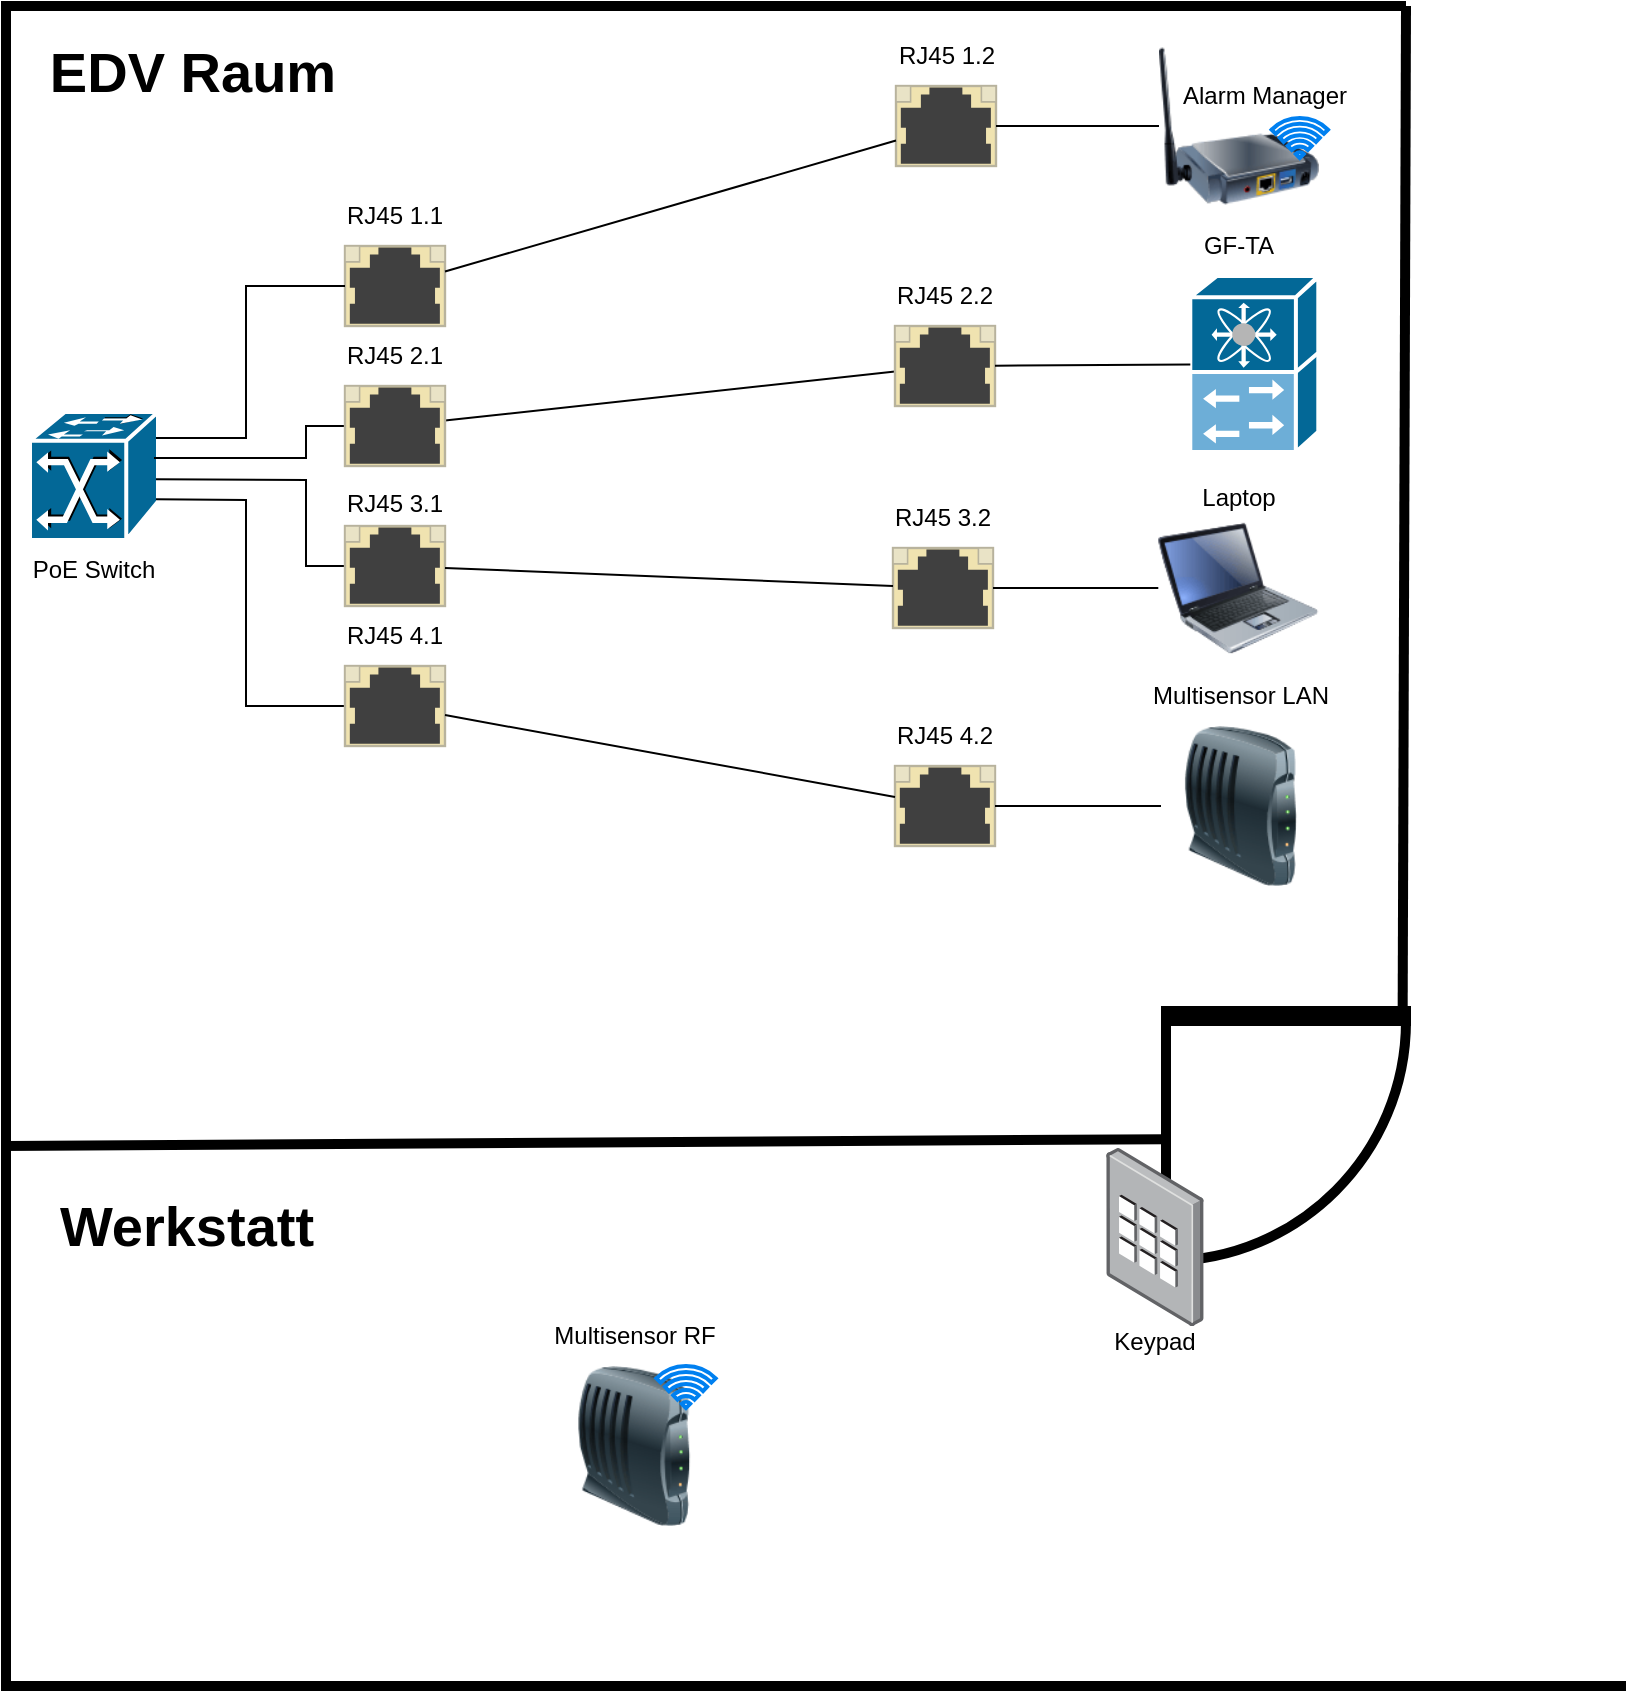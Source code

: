 <mxfile version="24.7.17">
  <diagram name="Seite-1" id="J_cecj8nlEAOPX3EQDfE">
    <mxGraphModel dx="1050" dy="557" grid="1" gridSize="10" guides="1" tooltips="1" connect="1" arrows="1" fold="1" page="1" pageScale="1" pageWidth="827" pageHeight="1169" math="0" shadow="0">
      <root>
        <mxCell id="0" />
        <mxCell id="1" parent="0" />
        <mxCell id="JUdulcwFiIQr3jhsynN7-4" value="" style="group" vertex="1" connectable="0" parent="1">
          <mxGeometry x="20" y="243" width="88" height="94" as="geometry" />
        </mxCell>
        <mxCell id="JUdulcwFiIQr3jhsynN7-2" value="" style="shape=mxgraph.cisco.switches.atm_fast_gigabit_etherswitch;sketch=0;html=1;pointerEvents=1;dashed=0;fillColor=#036897;strokeColor=#ffffff;strokeWidth=2;verticalLabelPosition=bottom;verticalAlign=top;align=center;outlineConnect=0;" vertex="1" parent="JUdulcwFiIQr3jhsynN7-4">
          <mxGeometry x="12" width="64" height="64" as="geometry" />
        </mxCell>
        <mxCell id="JUdulcwFiIQr3jhsynN7-3" value="PoE Switch" style="text;html=1;align=center;verticalAlign=middle;whiteSpace=wrap;rounded=0;" vertex="1" parent="JUdulcwFiIQr3jhsynN7-4">
          <mxGeometry y="64" width="88" height="30" as="geometry" />
        </mxCell>
        <mxCell id="JUdulcwFiIQr3jhsynN7-26" value="" style="endArrow=none;html=1;rounded=0;" edge="1" parent="JUdulcwFiIQr3jhsynN7-4" target="JUdulcwFiIQr3jhsynN7-6">
          <mxGeometry width="50" height="50" relative="1" as="geometry">
            <mxPoint x="75" y="43.57" as="sourcePoint" />
            <mxPoint x="129" y="43.57" as="targetPoint" />
            <Array as="points">
              <mxPoint x="120" y="44" />
              <mxPoint x="120" y="147" />
            </Array>
          </mxGeometry>
        </mxCell>
        <mxCell id="JUdulcwFiIQr3jhsynN7-25" value="" style="endArrow=none;html=1;rounded=0;" edge="1" parent="JUdulcwFiIQr3jhsynN7-4" target="JUdulcwFiIQr3jhsynN7-8">
          <mxGeometry width="50" height="50" relative="1" as="geometry">
            <mxPoint x="75" y="33.57" as="sourcePoint" />
            <mxPoint x="129" y="33.57" as="targetPoint" />
            <Array as="points">
              <mxPoint x="150" y="34" />
              <mxPoint x="150" y="77" />
            </Array>
          </mxGeometry>
        </mxCell>
        <mxCell id="JUdulcwFiIQr3jhsynN7-24" value="" style="endArrow=none;html=1;rounded=0;" edge="1" parent="JUdulcwFiIQr3jhsynN7-4" target="JUdulcwFiIQr3jhsynN7-7">
          <mxGeometry width="50" height="50" relative="1" as="geometry">
            <mxPoint x="74" y="23" as="sourcePoint" />
            <mxPoint x="128" y="23" as="targetPoint" />
            <Array as="points">
              <mxPoint x="150" y="23" />
              <mxPoint x="150" y="7" />
            </Array>
          </mxGeometry>
        </mxCell>
        <mxCell id="JUdulcwFiIQr3jhsynN7-6" value="" style="html=1;verticalLabelPosition=bottom;verticalAlign=top;outlineConnect=0;shadow=0;dashed=0;shape=mxgraph.rack.hpe_aruba.switches.rj45_sfp;" vertex="1" parent="1">
          <mxGeometry x="189.5" y="370" width="50" height="40" as="geometry" />
        </mxCell>
        <mxCell id="JUdulcwFiIQr3jhsynN7-8" value="" style="html=1;verticalLabelPosition=bottom;verticalAlign=top;outlineConnect=0;shadow=0;dashed=0;shape=mxgraph.rack.hpe_aruba.switches.rj45_sfp;" vertex="1" parent="1">
          <mxGeometry x="189.5" y="300" width="50" height="40" as="geometry" />
        </mxCell>
        <mxCell id="JUdulcwFiIQr3jhsynN7-11" value="" style="group" vertex="1" connectable="0" parent="1">
          <mxGeometry x="160" y="130" width="109" height="70" as="geometry" />
        </mxCell>
        <mxCell id="JUdulcwFiIQr3jhsynN7-5" value="" style="html=1;verticalLabelPosition=bottom;verticalAlign=top;outlineConnect=0;shadow=0;dashed=0;shape=mxgraph.rack.hpe_aruba.switches.rj45_sfp;" vertex="1" parent="JUdulcwFiIQr3jhsynN7-11">
          <mxGeometry x="29.5" y="30" width="50" height="40" as="geometry" />
        </mxCell>
        <mxCell id="JUdulcwFiIQr3jhsynN7-9" value="RJ45 1.1" style="text;html=1;align=center;verticalAlign=middle;whiteSpace=wrap;rounded=0;" vertex="1" parent="JUdulcwFiIQr3jhsynN7-11">
          <mxGeometry width="109" height="30" as="geometry" />
        </mxCell>
        <mxCell id="JUdulcwFiIQr3jhsynN7-12" value="RJ45 3.1" style="text;html=1;align=center;verticalAlign=middle;whiteSpace=wrap;rounded=0;" vertex="1" parent="1">
          <mxGeometry x="160" y="274" width="109" height="30" as="geometry" />
        </mxCell>
        <mxCell id="JUdulcwFiIQr3jhsynN7-13" value="RJ45 4.1" style="text;html=1;align=center;verticalAlign=middle;whiteSpace=wrap;rounded=0;" vertex="1" parent="1">
          <mxGeometry x="160" y="340" width="109" height="30" as="geometry" />
        </mxCell>
        <mxCell id="JUdulcwFiIQr3jhsynN7-23" value="" style="endArrow=none;html=1;rounded=0;" edge="1" parent="1" target="JUdulcwFiIQr3jhsynN7-5">
          <mxGeometry width="50" height="50" relative="1" as="geometry">
            <mxPoint x="95" y="256" as="sourcePoint" />
            <mxPoint x="149" y="256" as="targetPoint" />
            <Array as="points">
              <mxPoint x="140" y="256" />
              <mxPoint x="140" y="180" />
            </Array>
          </mxGeometry>
        </mxCell>
        <mxCell id="JUdulcwFiIQr3jhsynN7-40" value="" style="group" vertex="1" connectable="0" parent="1">
          <mxGeometry x="435.5" y="50" width="268.5" height="90" as="geometry" />
        </mxCell>
        <mxCell id="JUdulcwFiIQr3jhsynN7-34" value="" style="html=1;verticalLabelPosition=bottom;verticalAlign=top;outlineConnect=0;shadow=0;dashed=0;shape=mxgraph.rack.hpe_aruba.switches.rj45_sfp;" vertex="1" parent="JUdulcwFiIQr3jhsynN7-40">
          <mxGeometry x="29.5" y="30" width="50" height="40" as="geometry" />
        </mxCell>
        <mxCell id="JUdulcwFiIQr3jhsynN7-35" value="RJ45 1.2" style="text;html=1;align=center;verticalAlign=middle;whiteSpace=wrap;rounded=0;" vertex="1" parent="JUdulcwFiIQr3jhsynN7-40">
          <mxGeometry width="109" height="30" as="geometry" />
        </mxCell>
        <mxCell id="JUdulcwFiIQr3jhsynN7-42" value="" style="line;strokeWidth=1;fillColor=none;align=left;verticalAlign=middle;spacingTop=-1;spacingLeft=3;spacingRight=3;rotatable=0;labelPosition=right;points=[];portConstraint=eastwest;strokeColor=inherit;" vertex="1" parent="JUdulcwFiIQr3jhsynN7-40">
          <mxGeometry x="159.5" y="46" width="40" height="8" as="geometry" />
        </mxCell>
        <mxCell id="JUdulcwFiIQr3jhsynN7-44" value="" style="line;strokeWidth=1;fillColor=none;align=left;verticalAlign=middle;spacingTop=-1;spacingLeft=3;spacingRight=3;rotatable=0;labelPosition=right;points=[];portConstraint=eastwest;strokeColor=inherit;" vertex="1" parent="JUdulcwFiIQr3jhsynN7-40">
          <mxGeometry x="80" y="47" width="40" height="8" as="geometry" />
        </mxCell>
        <mxCell id="JUdulcwFiIQr3jhsynN7-45" value="" style="line;strokeWidth=1;fillColor=none;align=left;verticalAlign=middle;spacingTop=-1;spacingLeft=3;spacingRight=3;rotatable=0;labelPosition=right;points=[];portConstraint=eastwest;strokeColor=inherit;" vertex="1" parent="JUdulcwFiIQr3jhsynN7-40">
          <mxGeometry x="90" y="46" width="40" height="8" as="geometry" />
        </mxCell>
        <mxCell id="JUdulcwFiIQr3jhsynN7-33" value="" style="group" vertex="1" connectable="0" parent="JUdulcwFiIQr3jhsynN7-40">
          <mxGeometry x="159.5" y="10" width="109" height="80" as="geometry" />
        </mxCell>
        <mxCell id="JUdulcwFiIQr3jhsynN7-31" value="" style="image;html=1;image=img/lib/clip_art/networking/Print_Server_Wireless_128x128.png" vertex="1" parent="JUdulcwFiIQr3jhsynN7-33">
          <mxGeometry x="1.5" width="80" height="80" as="geometry" />
        </mxCell>
        <mxCell id="JUdulcwFiIQr3jhsynN7-32" value="Alarm Manager" style="text;html=1;align=center;verticalAlign=middle;whiteSpace=wrap;rounded=0;" vertex="1" parent="JUdulcwFiIQr3jhsynN7-33">
          <mxGeometry y="10" width="109" height="30" as="geometry" />
        </mxCell>
        <mxCell id="JUdulcwFiIQr3jhsynN7-80" value="" style="html=1;verticalLabelPosition=bottom;align=center;labelBackgroundColor=#ffffff;verticalAlign=top;strokeWidth=2;strokeColor=#0080F0;shadow=0;dashed=0;shape=mxgraph.ios7.icons.wifi;pointerEvents=1" vertex="1" parent="JUdulcwFiIQr3jhsynN7-33">
          <mxGeometry x="57.8" y="36" width="28.2" height="20" as="geometry" />
        </mxCell>
        <mxCell id="JUdulcwFiIQr3jhsynN7-50" value="" style="endArrow=none;html=1;rounded=0;" edge="1" parent="JUdulcwFiIQr3jhsynN7-40" source="JUdulcwFiIQr3jhsynN7-34" target="JUdulcwFiIQr3jhsynN7-31">
          <mxGeometry width="50" height="50" relative="1" as="geometry">
            <mxPoint x="110" y="210" as="sourcePoint" />
            <mxPoint x="160" y="160" as="targetPoint" />
          </mxGeometry>
        </mxCell>
        <mxCell id="JUdulcwFiIQr3jhsynN7-52" value="" style="endArrow=none;html=1;rounded=0;" edge="1" parent="1" source="JUdulcwFiIQr3jhsynN7-5" target="JUdulcwFiIQr3jhsynN7-34">
          <mxGeometry width="50" height="50" relative="1" as="geometry">
            <mxPoint x="320" y="170" as="sourcePoint" />
            <mxPoint x="370" y="120" as="targetPoint" />
          </mxGeometry>
        </mxCell>
        <mxCell id="JUdulcwFiIQr3jhsynN7-56" value="" style="endArrow=none;html=1;rounded=0;" edge="1" parent="1" source="JUdulcwFiIQr3jhsynN7-7" target="JUdulcwFiIQr3jhsynN7-59">
          <mxGeometry width="50" height="50" relative="1" as="geometry">
            <mxPoint x="290" y="270" as="sourcePoint" />
            <mxPoint x="360" y="240" as="targetPoint" />
          </mxGeometry>
        </mxCell>
        <mxCell id="JUdulcwFiIQr3jhsynN7-57" value="" style="group" vertex="1" connectable="0" parent="1">
          <mxGeometry x="160" y="200" width="109" height="70" as="geometry" />
        </mxCell>
        <mxCell id="JUdulcwFiIQr3jhsynN7-7" value="" style="html=1;verticalLabelPosition=bottom;verticalAlign=top;outlineConnect=0;shadow=0;dashed=0;shape=mxgraph.rack.hpe_aruba.switches.rj45_sfp;" vertex="1" parent="JUdulcwFiIQr3jhsynN7-57">
          <mxGeometry x="29.5" y="30" width="50" height="40" as="geometry" />
        </mxCell>
        <mxCell id="JUdulcwFiIQr3jhsynN7-10" value="RJ45 2.1" style="text;html=1;align=center;verticalAlign=middle;whiteSpace=wrap;rounded=0;" vertex="1" parent="JUdulcwFiIQr3jhsynN7-57">
          <mxGeometry width="109" height="30" as="geometry" />
        </mxCell>
        <mxCell id="JUdulcwFiIQr3jhsynN7-58" value="" style="group" vertex="1" connectable="0" parent="1">
          <mxGeometry x="435" y="170" width="109" height="70" as="geometry" />
        </mxCell>
        <mxCell id="JUdulcwFiIQr3jhsynN7-59" value="" style="html=1;verticalLabelPosition=bottom;verticalAlign=top;outlineConnect=0;shadow=0;dashed=0;shape=mxgraph.rack.hpe_aruba.switches.rj45_sfp;" vertex="1" parent="JUdulcwFiIQr3jhsynN7-58">
          <mxGeometry x="29.5" y="30" width="50" height="40" as="geometry" />
        </mxCell>
        <mxCell id="JUdulcwFiIQr3jhsynN7-60" value="RJ45 2.2" style="text;html=1;align=center;verticalAlign=middle;whiteSpace=wrap;rounded=0;" vertex="1" parent="JUdulcwFiIQr3jhsynN7-58">
          <mxGeometry width="109" height="30" as="geometry" />
        </mxCell>
        <mxCell id="JUdulcwFiIQr3jhsynN7-61" value="" style="group" vertex="1" connectable="0" parent="1">
          <mxGeometry x="434" y="281" width="109" height="70" as="geometry" />
        </mxCell>
        <mxCell id="JUdulcwFiIQr3jhsynN7-62" value="" style="html=1;verticalLabelPosition=bottom;verticalAlign=top;outlineConnect=0;shadow=0;dashed=0;shape=mxgraph.rack.hpe_aruba.switches.rj45_sfp;" vertex="1" parent="JUdulcwFiIQr3jhsynN7-61">
          <mxGeometry x="29.5" y="30" width="50" height="40" as="geometry" />
        </mxCell>
        <mxCell id="JUdulcwFiIQr3jhsynN7-63" value="RJ45 3.2" style="text;html=1;align=center;verticalAlign=middle;whiteSpace=wrap;rounded=0;" vertex="1" parent="JUdulcwFiIQr3jhsynN7-61">
          <mxGeometry width="109" height="30" as="geometry" />
        </mxCell>
        <mxCell id="JUdulcwFiIQr3jhsynN7-64" value="" style="group" vertex="1" connectable="0" parent="1">
          <mxGeometry x="435" y="390" width="109" height="70" as="geometry" />
        </mxCell>
        <mxCell id="JUdulcwFiIQr3jhsynN7-65" value="" style="html=1;verticalLabelPosition=bottom;verticalAlign=top;outlineConnect=0;shadow=0;dashed=0;shape=mxgraph.rack.hpe_aruba.switches.rj45_sfp;" vertex="1" parent="JUdulcwFiIQr3jhsynN7-64">
          <mxGeometry x="29.5" y="30" width="50" height="40" as="geometry" />
        </mxCell>
        <mxCell id="JUdulcwFiIQr3jhsynN7-66" value="RJ45 4.2" style="text;html=1;align=center;verticalAlign=middle;whiteSpace=wrap;rounded=0;" vertex="1" parent="JUdulcwFiIQr3jhsynN7-64">
          <mxGeometry width="109" height="30" as="geometry" />
        </mxCell>
        <mxCell id="JUdulcwFiIQr3jhsynN7-67" value="" style="endArrow=none;html=1;rounded=0;" edge="1" parent="1" source="JUdulcwFiIQr3jhsynN7-8" target="JUdulcwFiIQr3jhsynN7-62">
          <mxGeometry width="50" height="50" relative="1" as="geometry">
            <mxPoint x="250" y="317" as="sourcePoint" />
            <mxPoint x="475" y="293" as="targetPoint" />
          </mxGeometry>
        </mxCell>
        <mxCell id="JUdulcwFiIQr3jhsynN7-68" value="" style="endArrow=none;html=1;rounded=0;" edge="1" parent="1" source="JUdulcwFiIQr3jhsynN7-6" target="JUdulcwFiIQr3jhsynN7-65">
          <mxGeometry width="50" height="50" relative="1" as="geometry">
            <mxPoint x="239.5" y="434" as="sourcePoint" />
            <mxPoint x="464.5" y="410" as="targetPoint" />
          </mxGeometry>
        </mxCell>
        <mxCell id="JUdulcwFiIQr3jhsynN7-70" value="" style="endArrow=none;html=1;rounded=0;" edge="1" parent="1" source="JUdulcwFiIQr3jhsynN7-62" target="JUdulcwFiIQr3jhsynN7-53">
          <mxGeometry width="50" height="50" relative="1" as="geometry">
            <mxPoint x="544" y="314" as="sourcePoint" />
            <mxPoint x="594" y="264" as="targetPoint" />
          </mxGeometry>
        </mxCell>
        <mxCell id="JUdulcwFiIQr3jhsynN7-75" value="" style="group" vertex="1" connectable="0" parent="1">
          <mxGeometry x="583" y="370" width="109" height="110" as="geometry" />
        </mxCell>
        <mxCell id="JUdulcwFiIQr3jhsynN7-51" value="" style="image;html=1;image=img/lib/clip_art/networking/Modem_128x128.png" vertex="1" parent="JUdulcwFiIQr3jhsynN7-75">
          <mxGeometry x="14.5" y="30" width="80" height="80" as="geometry" />
        </mxCell>
        <mxCell id="JUdulcwFiIQr3jhsynN7-72" value="Multisensor LAN" style="text;html=1;align=center;verticalAlign=middle;whiteSpace=wrap;rounded=0;" vertex="1" parent="JUdulcwFiIQr3jhsynN7-75">
          <mxGeometry width="109" height="30" as="geometry" />
        </mxCell>
        <mxCell id="JUdulcwFiIQr3jhsynN7-76" value="" style="group" vertex="1" connectable="0" parent="1">
          <mxGeometry x="581.65" y="271" width="109" height="100" as="geometry" />
        </mxCell>
        <mxCell id="JUdulcwFiIQr3jhsynN7-53" value="" style="image;html=1;image=img/lib/clip_art/computers/Laptop_128x128.png" vertex="1" parent="JUdulcwFiIQr3jhsynN7-76">
          <mxGeometry x="14.5" y="20" width="80" height="80" as="geometry" />
        </mxCell>
        <mxCell id="JUdulcwFiIQr3jhsynN7-73" value="Laptop" style="text;html=1;align=center;verticalAlign=middle;whiteSpace=wrap;rounded=0;" vertex="1" parent="JUdulcwFiIQr3jhsynN7-76">
          <mxGeometry width="109" height="30" as="geometry" />
        </mxCell>
        <mxCell id="JUdulcwFiIQr3jhsynN7-77" value="" style="group" vertex="1" connectable="0" parent="1">
          <mxGeometry x="581.65" y="145" width="109" height="118" as="geometry" />
        </mxCell>
        <mxCell id="JUdulcwFiIQr3jhsynN7-54" value="" style="shape=mxgraph.cisco.controllers_and_modules.10ge_fcoe;sketch=0;html=1;pointerEvents=1;dashed=0;fillColor=#036897;strokeColor=#ffffff;strokeWidth=2;verticalLabelPosition=bottom;verticalAlign=top;align=center;outlineConnect=0;" vertex="1" parent="JUdulcwFiIQr3jhsynN7-77">
          <mxGeometry x="30.5" y="30" width="64" height="88" as="geometry" />
        </mxCell>
        <mxCell id="JUdulcwFiIQr3jhsynN7-74" value="GF-TA" style="text;html=1;align=center;verticalAlign=middle;whiteSpace=wrap;rounded=0;" vertex="1" parent="JUdulcwFiIQr3jhsynN7-77">
          <mxGeometry width="109" height="30" as="geometry" />
        </mxCell>
        <mxCell id="JUdulcwFiIQr3jhsynN7-78" value="" style="endArrow=none;html=1;rounded=0;" edge="1" parent="1" source="JUdulcwFiIQr3jhsynN7-59" target="JUdulcwFiIQr3jhsynN7-54">
          <mxGeometry width="50" height="50" relative="1" as="geometry">
            <mxPoint x="525.5" y="190" as="sourcePoint" />
            <mxPoint x="606.5" y="190" as="targetPoint" />
          </mxGeometry>
        </mxCell>
        <mxCell id="JUdulcwFiIQr3jhsynN7-79" value="" style="endArrow=none;html=1;rounded=0;entryX=0;entryY=0.5;entryDx=0;entryDy=0;" edge="1" parent="1" source="JUdulcwFiIQr3jhsynN7-65" target="JUdulcwFiIQr3jhsynN7-51">
          <mxGeometry width="50" height="50" relative="1" as="geometry">
            <mxPoint x="528.75" y="470" as="sourcePoint" />
            <mxPoint x="610.75" y="470" as="targetPoint" />
          </mxGeometry>
        </mxCell>
        <mxCell id="JUdulcwFiIQr3jhsynN7-82" value="" style="endArrow=none;html=1;rounded=0;strokeWidth=5;" edge="1" parent="1" source="JUdulcwFiIQr3jhsynN7-91">
          <mxGeometry width="50" height="50" relative="1" as="geometry">
            <mxPoint x="590" y="610" as="sourcePoint" />
            <mxPoint x="720" y="40" as="targetPoint" />
            <Array as="points">
              <mxPoint x="20" y="610" />
              <mxPoint x="20" y="40" />
            </Array>
          </mxGeometry>
        </mxCell>
        <mxCell id="JUdulcwFiIQr3jhsynN7-83" value="" style="endArrow=none;html=1;rounded=0;strokeWidth=5;exitX=0.986;exitY=0.037;exitDx=0;exitDy=0;exitPerimeter=0;" edge="1" parent="1" source="JUdulcwFiIQr3jhsynN7-91">
          <mxGeometry width="50" height="50" relative="1" as="geometry">
            <mxPoint x="720" y="610" as="sourcePoint" />
            <mxPoint x="720" y="40" as="targetPoint" />
          </mxGeometry>
        </mxCell>
        <mxCell id="JUdulcwFiIQr3jhsynN7-84" value="&lt;font style=&quot;font-size: 28px;&quot;&gt;EDV&amp;nbsp;&lt;span style=&quot;background-color: initial;&quot;&gt;Raum&lt;/span&gt;&lt;/font&gt;" style="text;strokeColor=none;fillColor=none;html=1;fontSize=24;fontStyle=1;verticalAlign=middle;align=center;" vertex="1" parent="1">
          <mxGeometry x="63" y="53" width="100" height="40" as="geometry" />
        </mxCell>
        <mxCell id="JUdulcwFiIQr3jhsynN7-87" value="" style="group" vertex="1" connectable="0" parent="1">
          <mxGeometry x="280" y="690" width="109" height="110" as="geometry" />
        </mxCell>
        <mxCell id="JUdulcwFiIQr3jhsynN7-85" value="" style="group" vertex="1" connectable="0" parent="JUdulcwFiIQr3jhsynN7-87">
          <mxGeometry x="14.15" y="30" width="80.7" height="80" as="geometry" />
        </mxCell>
        <mxCell id="JUdulcwFiIQr3jhsynN7-27" value="" style="image;html=1;image=img/lib/clip_art/networking/Modem_128x128.png" vertex="1" parent="JUdulcwFiIQr3jhsynN7-85">
          <mxGeometry width="80" height="80" as="geometry" />
        </mxCell>
        <mxCell id="JUdulcwFiIQr3jhsynN7-29" value="" style="html=1;verticalLabelPosition=bottom;align=center;labelBackgroundColor=#ffffff;verticalAlign=top;strokeWidth=2;strokeColor=#0080F0;shadow=0;dashed=0;shape=mxgraph.ios7.icons.wifi;pointerEvents=1" vertex="1" parent="JUdulcwFiIQr3jhsynN7-85">
          <mxGeometry x="51" width="29.7" height="21" as="geometry" />
        </mxCell>
        <mxCell id="JUdulcwFiIQr3jhsynN7-86" value="Multisensor RF" style="text;html=1;align=center;verticalAlign=middle;whiteSpace=wrap;rounded=0;" vertex="1" parent="JUdulcwFiIQr3jhsynN7-87">
          <mxGeometry width="109" height="30" as="geometry" />
        </mxCell>
        <mxCell id="JUdulcwFiIQr3jhsynN7-88" value="" style="endArrow=none;html=1;rounded=0;strokeWidth=5;" edge="1" parent="1">
          <mxGeometry width="50" height="50" relative="1" as="geometry">
            <mxPoint x="830" y="880" as="sourcePoint" />
            <mxPoint x="20" y="560" as="targetPoint" />
            <Array as="points">
              <mxPoint x="20" y="880" />
            </Array>
          </mxGeometry>
        </mxCell>
        <mxCell id="JUdulcwFiIQr3jhsynN7-90" value="&lt;span style=&quot;font-size: 28px;&quot;&gt;Werkstatt&lt;/span&gt;" style="text;strokeColor=none;fillColor=none;html=1;fontSize=24;fontStyle=1;verticalAlign=middle;align=center;" vertex="1" parent="1">
          <mxGeometry x="60" y="630" width="100" height="40" as="geometry" />
        </mxCell>
        <mxCell id="JUdulcwFiIQr3jhsynN7-91" value="" style="verticalLabelPosition=bottom;html=1;verticalAlign=top;align=center;shape=mxgraph.floorplan.doorLeft;aspect=fixed;strokeWidth=5;" vertex="1" parent="1">
          <mxGeometry x="600" y="542.5" width="120" height="127.5" as="geometry" />
        </mxCell>
        <mxCell id="JUdulcwFiIQr3jhsynN7-94" value="" style="group" vertex="1" connectable="0" parent="1">
          <mxGeometry x="539.97" y="611" width="109" height="112" as="geometry" />
        </mxCell>
        <mxCell id="JUdulcwFiIQr3jhsynN7-92" value="" style="image;points=[];aspect=fixed;html=1;align=center;shadow=0;dashed=0;image=img/lib/allied_telesis/computer_and_terminals/Keypad.svg;" vertex="1" parent="JUdulcwFiIQr3jhsynN7-94">
          <mxGeometry x="30.03" width="48.95" height="89" as="geometry" />
        </mxCell>
        <mxCell id="JUdulcwFiIQr3jhsynN7-93" value="Keypad" style="text;html=1;align=center;verticalAlign=middle;whiteSpace=wrap;rounded=0;" vertex="1" parent="JUdulcwFiIQr3jhsynN7-94">
          <mxGeometry y="82" width="109" height="30" as="geometry" />
        </mxCell>
      </root>
    </mxGraphModel>
  </diagram>
</mxfile>
